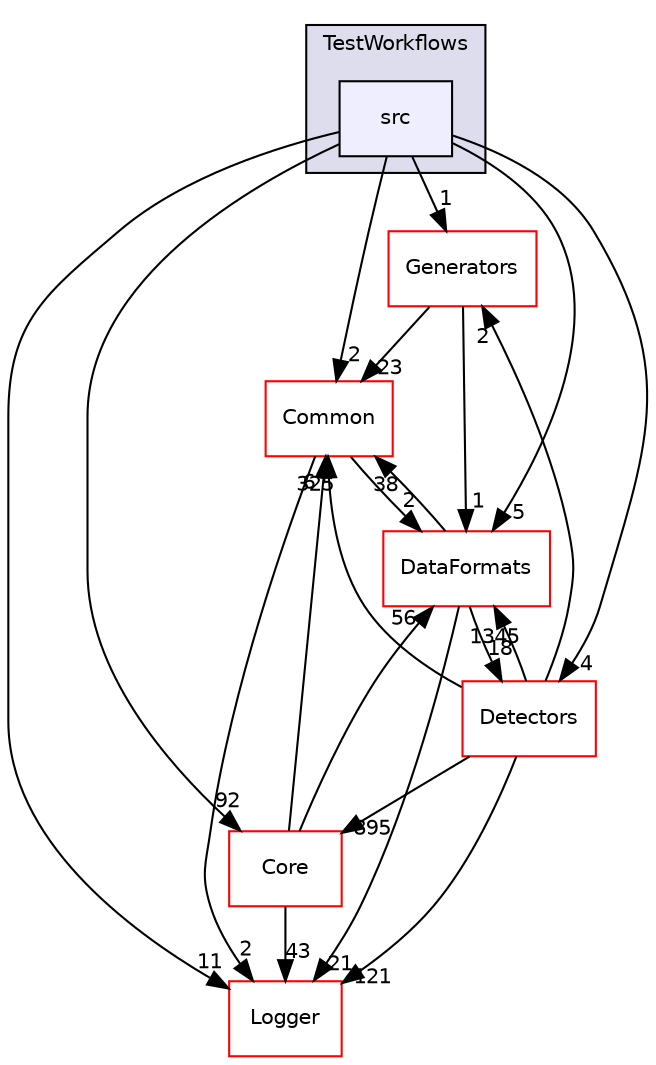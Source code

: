 digraph "/home/travis/build/AliceO2Group/AliceO2/Framework/TestWorkflows/src" {
  bgcolor=transparent;
  compound=true
  node [ fontsize="10", fontname="Helvetica"];
  edge [ labelfontsize="10", labelfontname="Helvetica"];
  subgraph clusterdir_a8f73827fca2a0188d35dc47dc5b0ea3 {
    graph [ bgcolor="#ddddee", pencolor="black", label="TestWorkflows" fontname="Helvetica", fontsize="10", URL="dir_a8f73827fca2a0188d35dc47dc5b0ea3.html"]
  dir_80c3b7d4c168c9aa75dd1ba81b9fa387 [shape=box, label="src", style="filled", fillcolor="#eeeeff", pencolor="black", URL="dir_80c3b7d4c168c9aa75dd1ba81b9fa387.html"];
  }
  dir_0b342c6c6b7d2278121a0bb9c4985063 [shape=box label="Generators" color="red" URL="dir_0b342c6c6b7d2278121a0bb9c4985063.html"];
  dir_4ab6b4cc6a7edbff49100e9123df213f [shape=box label="Common" color="red" URL="dir_4ab6b4cc6a7edbff49100e9123df213f.html"];
  dir_9f165b2481dacfe69aa54d326bd5cd47 [shape=box label="Core" color="red" URL="dir_9f165b2481dacfe69aa54d326bd5cd47.html"];
  dir_051dca18e802f8e9474f2e30d29c04e0 [shape=box label="Detectors" color="red" URL="dir_051dca18e802f8e9474f2e30d29c04e0.html"];
  dir_ab5a80d4bd40f73f0851d5ff6a022779 [shape=box label="Logger" color="red" URL="dir_ab5a80d4bd40f73f0851d5ff6a022779.html"];
  dir_2171f7ec022c5423887b07c69b2f5b48 [shape=box label="DataFormats" color="red" URL="dir_2171f7ec022c5423887b07c69b2f5b48.html"];
  dir_80c3b7d4c168c9aa75dd1ba81b9fa387->dir_0b342c6c6b7d2278121a0bb9c4985063 [headlabel="1", labeldistance=1.5 headhref="dir_000755_000758.html"];
  dir_80c3b7d4c168c9aa75dd1ba81b9fa387->dir_4ab6b4cc6a7edbff49100e9123df213f [headlabel="2", labeldistance=1.5 headhref="dir_000755_000036.html"];
  dir_80c3b7d4c168c9aa75dd1ba81b9fa387->dir_9f165b2481dacfe69aa54d326bd5cd47 [headlabel="92", labeldistance=1.5 headhref="dir_000755_000740.html"];
  dir_80c3b7d4c168c9aa75dd1ba81b9fa387->dir_051dca18e802f8e9474f2e30d29c04e0 [headlabel="4", labeldistance=1.5 headhref="dir_000755_000049.html"];
  dir_80c3b7d4c168c9aa75dd1ba81b9fa387->dir_ab5a80d4bd40f73f0851d5ff6a022779 [headlabel="11", labeldistance=1.5 headhref="dir_000755_000750.html"];
  dir_80c3b7d4c168c9aa75dd1ba81b9fa387->dir_2171f7ec022c5423887b07c69b2f5b48 [headlabel="5", labeldistance=1.5 headhref="dir_000755_000090.html"];
  dir_0b342c6c6b7d2278121a0bb9c4985063->dir_4ab6b4cc6a7edbff49100e9123df213f [headlabel="23", labeldistance=1.5 headhref="dir_000758_000036.html"];
  dir_0b342c6c6b7d2278121a0bb9c4985063->dir_2171f7ec022c5423887b07c69b2f5b48 [headlabel="1", labeldistance=1.5 headhref="dir_000758_000090.html"];
  dir_4ab6b4cc6a7edbff49100e9123df213f->dir_ab5a80d4bd40f73f0851d5ff6a022779 [headlabel="2", labeldistance=1.5 headhref="dir_000036_000750.html"];
  dir_4ab6b4cc6a7edbff49100e9123df213f->dir_2171f7ec022c5423887b07c69b2f5b48 [headlabel="2", labeldistance=1.5 headhref="dir_000036_000090.html"];
  dir_9f165b2481dacfe69aa54d326bd5cd47->dir_4ab6b4cc6a7edbff49100e9123df213f [headlabel="6", labeldistance=1.5 headhref="dir_000740_000036.html"];
  dir_9f165b2481dacfe69aa54d326bd5cd47->dir_ab5a80d4bd40f73f0851d5ff6a022779 [headlabel="43", labeldistance=1.5 headhref="dir_000740_000750.html"];
  dir_9f165b2481dacfe69aa54d326bd5cd47->dir_2171f7ec022c5423887b07c69b2f5b48 [headlabel="56", labeldistance=1.5 headhref="dir_000740_000090.html"];
  dir_051dca18e802f8e9474f2e30d29c04e0->dir_0b342c6c6b7d2278121a0bb9c4985063 [headlabel="2", labeldistance=1.5 headhref="dir_000049_000758.html"];
  dir_051dca18e802f8e9474f2e30d29c04e0->dir_4ab6b4cc6a7edbff49100e9123df213f [headlabel="325", labeldistance=1.5 headhref="dir_000049_000036.html"];
  dir_051dca18e802f8e9474f2e30d29c04e0->dir_9f165b2481dacfe69aa54d326bd5cd47 [headlabel="895", labeldistance=1.5 headhref="dir_000049_000740.html"];
  dir_051dca18e802f8e9474f2e30d29c04e0->dir_ab5a80d4bd40f73f0851d5ff6a022779 [headlabel="121", labeldistance=1.5 headhref="dir_000049_000750.html"];
  dir_051dca18e802f8e9474f2e30d29c04e0->dir_2171f7ec022c5423887b07c69b2f5b48 [headlabel="1345", labeldistance=1.5 headhref="dir_000049_000090.html"];
  dir_2171f7ec022c5423887b07c69b2f5b48->dir_4ab6b4cc6a7edbff49100e9123df213f [headlabel="38", labeldistance=1.5 headhref="dir_000090_000036.html"];
  dir_2171f7ec022c5423887b07c69b2f5b48->dir_051dca18e802f8e9474f2e30d29c04e0 [headlabel="18", labeldistance=1.5 headhref="dir_000090_000049.html"];
  dir_2171f7ec022c5423887b07c69b2f5b48->dir_ab5a80d4bd40f73f0851d5ff6a022779 [headlabel="21", labeldistance=1.5 headhref="dir_000090_000750.html"];
}
